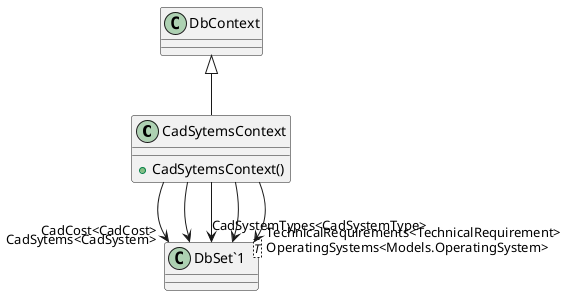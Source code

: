 @startuml
class CadSytemsContext {
    + CadSytemsContext()
}
class "DbSet`1"<T> {
}
DbContext <|-- CadSytemsContext
CadSytemsContext --> "CadCost<CadCost>" "DbSet`1"
CadSytemsContext --> "CadSystemTypes<CadSystemType>" "DbSet`1"
CadSytemsContext --> "CadSytems<CadSystem>" "DbSet`1"
CadSytemsContext --> "OperatingSystems<Models.OperatingSystem>" "DbSet`1"
CadSytemsContext --> "TechnicalRequirements<TechnicalRequirement>" "DbSet`1"
@enduml
